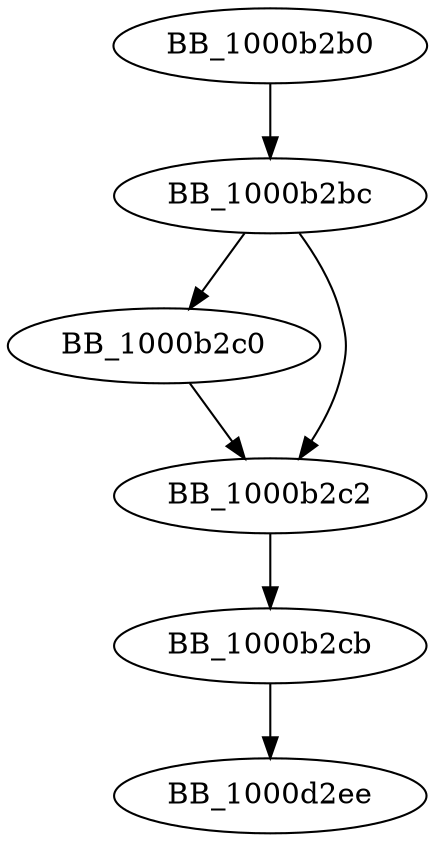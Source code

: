 DiGraph __purecall{
BB_1000b2b0->BB_1000b2bc
BB_1000b2bc->BB_1000b2c0
BB_1000b2bc->BB_1000b2c2
BB_1000b2c0->BB_1000b2c2
BB_1000b2c2->BB_1000b2cb
BB_1000b2cb->BB_1000d2ee
}
